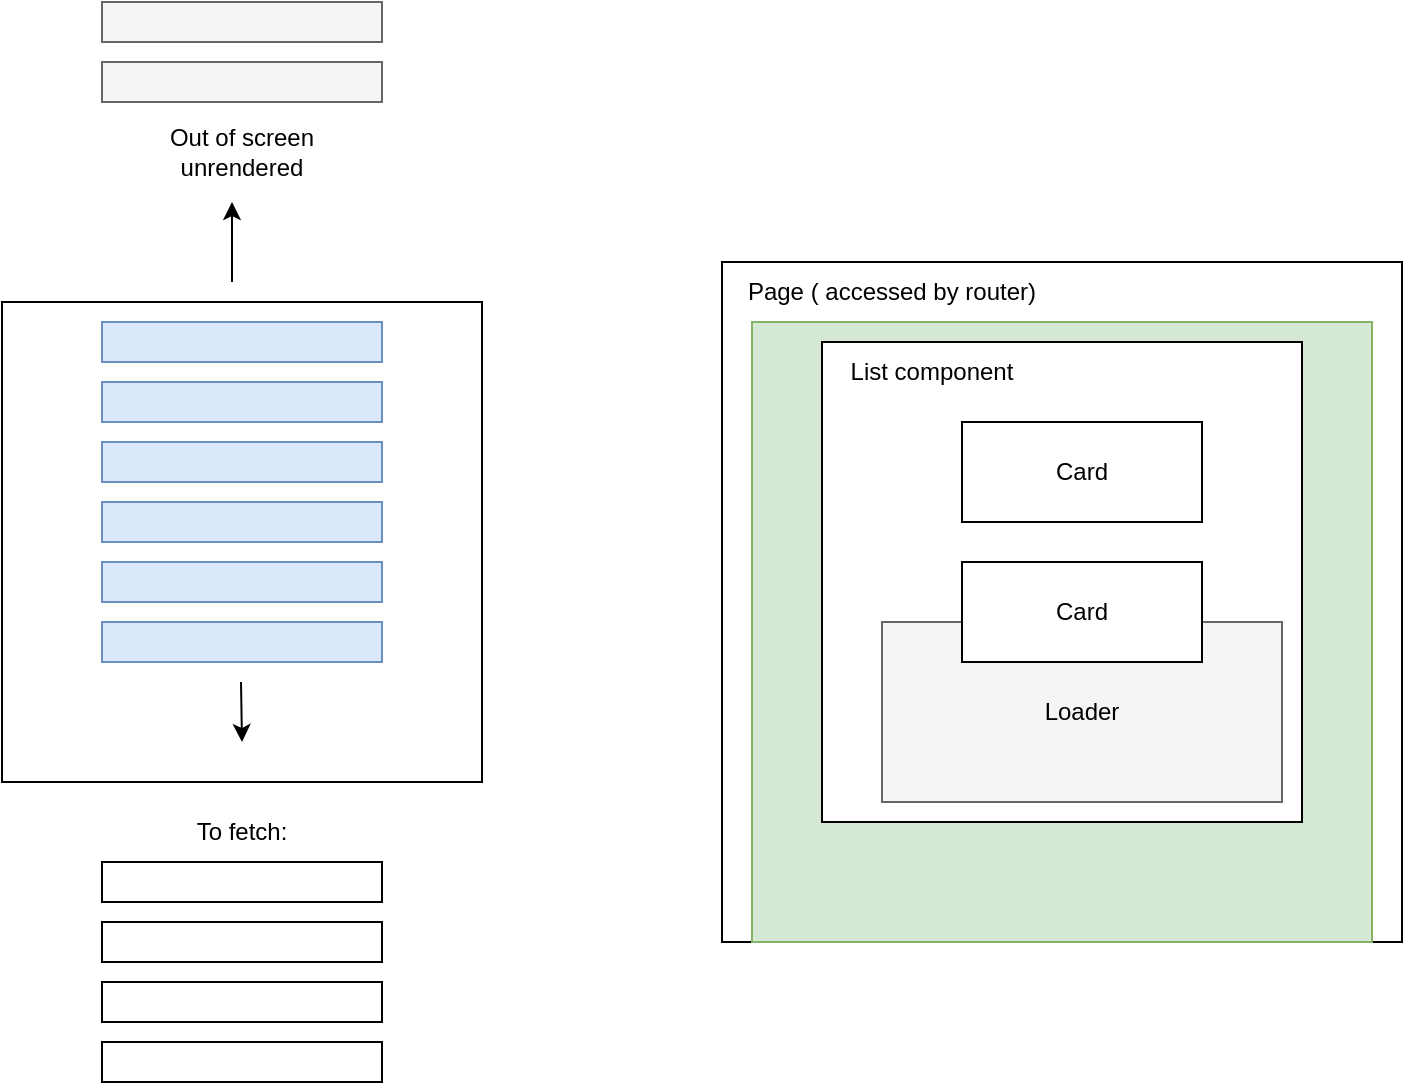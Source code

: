 <mxfile version="26.0.4">
  <diagram name="Page-1" id="nIP6v7QgHJplHmjcwIbG">
    <mxGraphModel dx="2671" dy="1900" grid="1" gridSize="10" guides="1" tooltips="1" connect="1" arrows="1" fold="1" page="1" pageScale="1" pageWidth="850" pageHeight="1100" math="0" shadow="0">
      <root>
        <mxCell id="0" />
        <mxCell id="1" parent="0" />
        <mxCell id="eF2tWXIyQ_C8vqJGPr6X-1" value="" style="whiteSpace=wrap;html=1;aspect=fixed;" parent="1" vertex="1">
          <mxGeometry x="280" y="250" width="240" height="240" as="geometry" />
        </mxCell>
        <mxCell id="eF2tWXIyQ_C8vqJGPr6X-2" value="" style="rounded=0;whiteSpace=wrap;html=1;fillColor=#dae8fc;strokeColor=#6c8ebf;" parent="1" vertex="1">
          <mxGeometry x="330" y="320" width="140" height="20" as="geometry" />
        </mxCell>
        <mxCell id="eF2tWXIyQ_C8vqJGPr6X-3" value="" style="rounded=0;whiteSpace=wrap;html=1;fillColor=#dae8fc;strokeColor=#6c8ebf;" parent="1" vertex="1">
          <mxGeometry x="330" y="350" width="140" height="20" as="geometry" />
        </mxCell>
        <mxCell id="eF2tWXIyQ_C8vqJGPr6X-4" value="" style="rounded=0;whiteSpace=wrap;html=1;fillColor=#dae8fc;strokeColor=#6c8ebf;" parent="1" vertex="1">
          <mxGeometry x="330" y="380" width="140" height="20" as="geometry" />
        </mxCell>
        <mxCell id="eF2tWXIyQ_C8vqJGPr6X-5" value="" style="rounded=0;whiteSpace=wrap;html=1;fillColor=#dae8fc;strokeColor=#6c8ebf;" parent="1" vertex="1">
          <mxGeometry x="330" y="410" width="140" height="20" as="geometry" />
        </mxCell>
        <mxCell id="eF2tWXIyQ_C8vqJGPr6X-6" value="" style="endArrow=classic;html=1;rounded=0;" parent="1" edge="1">
          <mxGeometry width="50" height="50" relative="1" as="geometry">
            <mxPoint x="399.5" y="440" as="sourcePoint" />
            <mxPoint x="400" y="470" as="targetPoint" />
          </mxGeometry>
        </mxCell>
        <mxCell id="eF2tWXIyQ_C8vqJGPr6X-7" value="" style="rounded=0;whiteSpace=wrap;html=1;fillColor=#dae8fc;strokeColor=#6c8ebf;" parent="1" vertex="1">
          <mxGeometry x="330" y="290" width="140" height="20" as="geometry" />
        </mxCell>
        <mxCell id="eF2tWXIyQ_C8vqJGPr6X-8" value="" style="rounded=0;whiteSpace=wrap;html=1;fillColor=#dae8fc;strokeColor=#6c8ebf;" parent="1" vertex="1">
          <mxGeometry x="330" y="260" width="140" height="20" as="geometry" />
        </mxCell>
        <mxCell id="eF2tWXIyQ_C8vqJGPr6X-9" value="" style="rounded=0;whiteSpace=wrap;html=1;fillColor=#f5f5f5;strokeColor=#666666;fontColor=#333333;" parent="1" vertex="1">
          <mxGeometry x="330" y="130" width="140" height="20" as="geometry" />
        </mxCell>
        <mxCell id="eF2tWXIyQ_C8vqJGPr6X-10" value="" style="rounded=0;whiteSpace=wrap;html=1;fillColor=#f5f5f5;strokeColor=#666666;fontColor=#333333;" parent="1" vertex="1">
          <mxGeometry x="330" y="100" width="140" height="20" as="geometry" />
        </mxCell>
        <mxCell id="eF2tWXIyQ_C8vqJGPr6X-11" value="" style="rounded=0;whiteSpace=wrap;html=1;" parent="1" vertex="1">
          <mxGeometry x="330" y="620" width="140" height="20" as="geometry" />
        </mxCell>
        <mxCell id="eF2tWXIyQ_C8vqJGPr6X-12" value="" style="rounded=0;whiteSpace=wrap;html=1;" parent="1" vertex="1">
          <mxGeometry x="330" y="590" width="140" height="20" as="geometry" />
        </mxCell>
        <mxCell id="eF2tWXIyQ_C8vqJGPr6X-13" value="" style="rounded=0;whiteSpace=wrap;html=1;" parent="1" vertex="1">
          <mxGeometry x="330" y="560" width="140" height="20" as="geometry" />
        </mxCell>
        <mxCell id="eF2tWXIyQ_C8vqJGPr6X-14" value="" style="rounded=0;whiteSpace=wrap;html=1;" parent="1" vertex="1">
          <mxGeometry x="330" y="530" width="140" height="20" as="geometry" />
        </mxCell>
        <mxCell id="eF2tWXIyQ_C8vqJGPr6X-16" value="To fetch:" style="text;html=1;align=center;verticalAlign=middle;whiteSpace=wrap;rounded=0;" parent="1" vertex="1">
          <mxGeometry x="370" y="500" width="60" height="30" as="geometry" />
        </mxCell>
        <mxCell id="eF2tWXIyQ_C8vqJGPr6X-17" value="Out of screen unrendered" style="text;html=1;align=center;verticalAlign=middle;whiteSpace=wrap;rounded=0;" parent="1" vertex="1">
          <mxGeometry x="355" y="160" width="90" height="30" as="geometry" />
        </mxCell>
        <mxCell id="eF2tWXIyQ_C8vqJGPr6X-19" value="" style="endArrow=classic;html=1;rounded=0;" parent="1" edge="1">
          <mxGeometry width="50" height="50" relative="1" as="geometry">
            <mxPoint x="395" y="240" as="sourcePoint" />
            <mxPoint x="395" y="200" as="targetPoint" />
          </mxGeometry>
        </mxCell>
        <mxCell id="eF2tWXIyQ_C8vqJGPr6X-20" value="" style="whiteSpace=wrap;html=1;aspect=fixed;" parent="1" vertex="1">
          <mxGeometry x="640" y="230" width="340" height="340" as="geometry" />
        </mxCell>
        <mxCell id="eF2tWXIyQ_C8vqJGPr6X-33" value="" style="whiteSpace=wrap;html=1;aspect=fixed;fillColor=#d5e8d4;strokeColor=#82b366;" parent="1" vertex="1">
          <mxGeometry x="655" y="260" width="310" height="310" as="geometry" />
        </mxCell>
        <mxCell id="eF2tWXIyQ_C8vqJGPr6X-26" value="" style="whiteSpace=wrap;html=1;aspect=fixed;" parent="1" vertex="1">
          <mxGeometry x="690" y="270" width="240" height="240" as="geometry" />
        </mxCell>
        <mxCell id="eF2tWXIyQ_C8vqJGPr6X-21" value="Card" style="rounded=0;whiteSpace=wrap;html=1;" parent="1" vertex="1">
          <mxGeometry x="760" y="310" width="120" height="50" as="geometry" />
        </mxCell>
        <mxCell id="eF2tWXIyQ_C8vqJGPr6X-27" value="List component" style="text;html=1;align=center;verticalAlign=middle;whiteSpace=wrap;rounded=0;" parent="1" vertex="1">
          <mxGeometry x="690" y="270" width="110" height="30" as="geometry" />
        </mxCell>
        <mxCell id="eF2tWXIyQ_C8vqJGPr6X-30" value="" style="rounded=0;whiteSpace=wrap;html=1;fillColor=#f5f5f5;fontColor=#333333;strokeColor=#666666;" parent="1" vertex="1">
          <mxGeometry x="720" y="410" width="200" height="90" as="geometry" />
        </mxCell>
        <mxCell id="eF2tWXIyQ_C8vqJGPr6X-23" value="Card" style="rounded=0;whiteSpace=wrap;html=1;" parent="1" vertex="1">
          <mxGeometry x="760" y="380" width="120" height="50" as="geometry" />
        </mxCell>
        <mxCell id="eF2tWXIyQ_C8vqJGPr6X-28" value="Page ( accessed by router)" style="text;html=1;align=center;verticalAlign=middle;whiteSpace=wrap;rounded=0;" parent="1" vertex="1">
          <mxGeometry x="650" y="230" width="150" height="30" as="geometry" />
        </mxCell>
        <mxCell id="eF2tWXIyQ_C8vqJGPr6X-32" value="Loader" style="text;html=1;align=center;verticalAlign=middle;whiteSpace=wrap;rounded=0;" parent="1" vertex="1">
          <mxGeometry x="790" y="440" width="60" height="30" as="geometry" />
        </mxCell>
      </root>
    </mxGraphModel>
  </diagram>
</mxfile>
